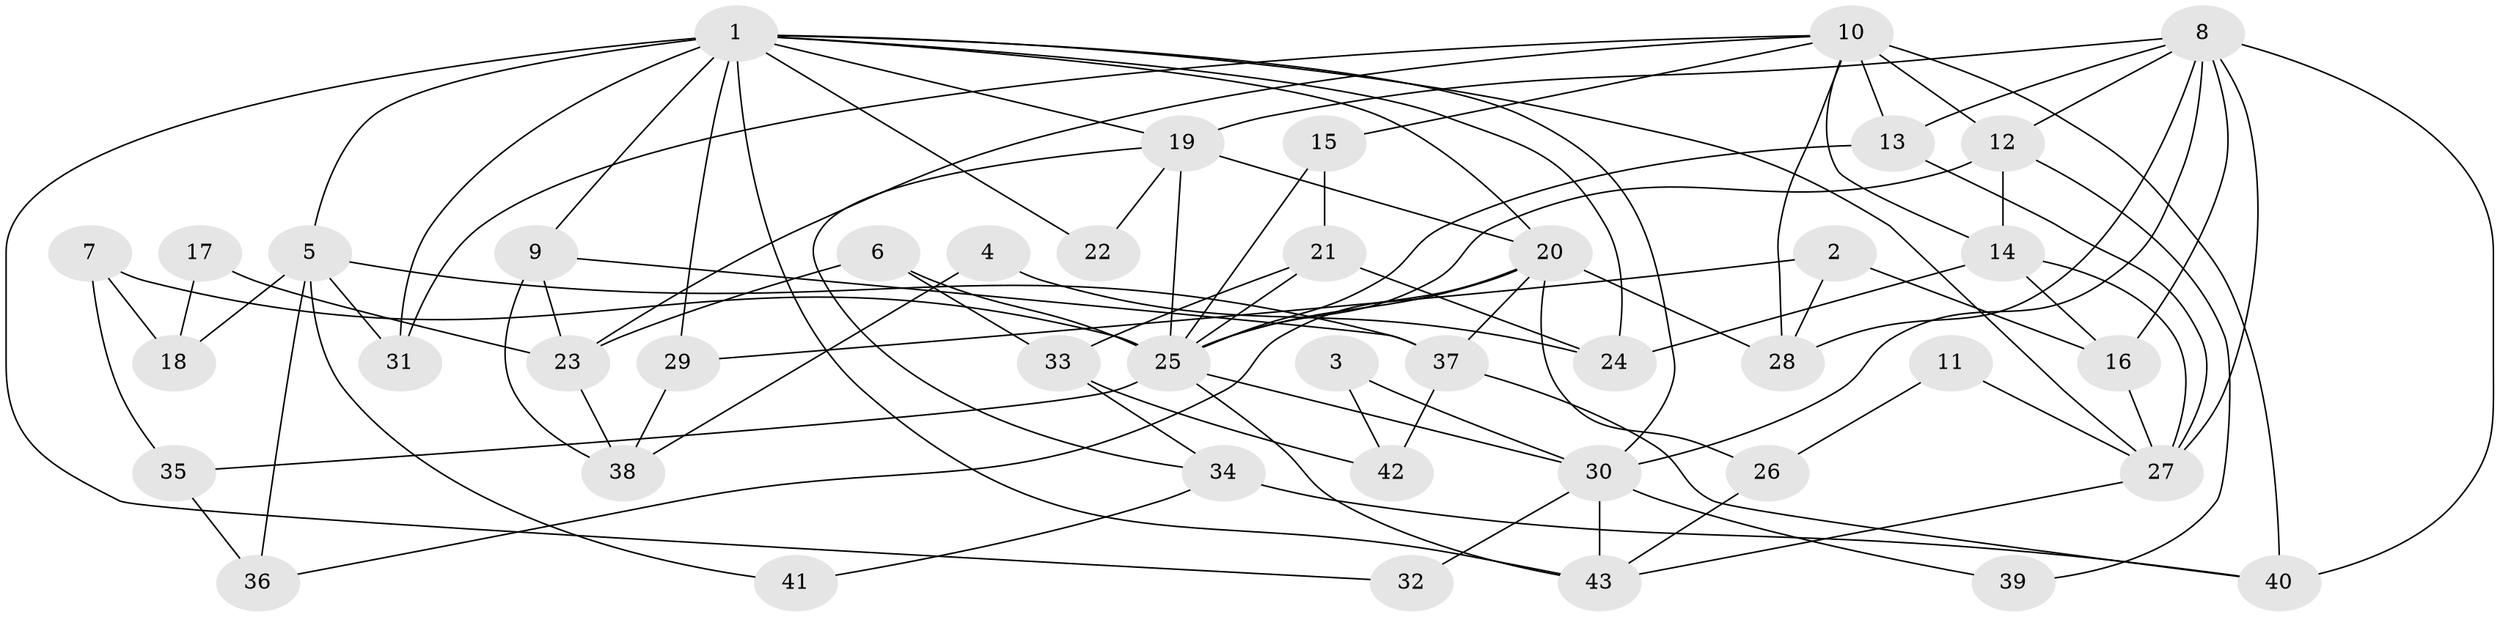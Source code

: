// original degree distribution, {5: 0.2463768115942029, 3: 0.2463768115942029, 2: 0.13043478260869565, 7: 0.028985507246376812, 4: 0.2753623188405797, 6: 0.057971014492753624, 8: 0.014492753623188406}
// Generated by graph-tools (version 1.1) at 2025/50/03/04/25 22:50:50]
// undirected, 43 vertices, 93 edges
graph export_dot {
  node [color=gray90,style=filled];
  1;
  2;
  3;
  4;
  5;
  6;
  7;
  8;
  9;
  10;
  11;
  12;
  13;
  14;
  15;
  16;
  17;
  18;
  19;
  20;
  21;
  22;
  23;
  24;
  25;
  26;
  27;
  28;
  29;
  30;
  31;
  32;
  33;
  34;
  35;
  36;
  37;
  38;
  39;
  40;
  41;
  42;
  43;
  1 -- 5 [weight=2.0];
  1 -- 9 [weight=1.0];
  1 -- 19 [weight=1.0];
  1 -- 20 [weight=1.0];
  1 -- 22 [weight=1.0];
  1 -- 24 [weight=1.0];
  1 -- 27 [weight=1.0];
  1 -- 29 [weight=1.0];
  1 -- 30 [weight=1.0];
  1 -- 31 [weight=1.0];
  1 -- 32 [weight=1.0];
  1 -- 43 [weight=1.0];
  2 -- 16 [weight=1.0];
  2 -- 28 [weight=1.0];
  2 -- 29 [weight=1.0];
  3 -- 30 [weight=1.0];
  3 -- 42 [weight=1.0];
  4 -- 24 [weight=1.0];
  4 -- 38 [weight=1.0];
  5 -- 18 [weight=1.0];
  5 -- 31 [weight=1.0];
  5 -- 36 [weight=1.0];
  5 -- 37 [weight=1.0];
  5 -- 41 [weight=1.0];
  6 -- 23 [weight=1.0];
  6 -- 25 [weight=1.0];
  6 -- 33 [weight=1.0];
  7 -- 18 [weight=1.0];
  7 -- 25 [weight=1.0];
  7 -- 35 [weight=1.0];
  8 -- 12 [weight=1.0];
  8 -- 13 [weight=1.0];
  8 -- 16 [weight=1.0];
  8 -- 19 [weight=1.0];
  8 -- 27 [weight=1.0];
  8 -- 28 [weight=1.0];
  8 -- 30 [weight=2.0];
  8 -- 40 [weight=1.0];
  9 -- 23 [weight=1.0];
  9 -- 37 [weight=1.0];
  9 -- 38 [weight=1.0];
  10 -- 12 [weight=2.0];
  10 -- 13 [weight=2.0];
  10 -- 14 [weight=1.0];
  10 -- 15 [weight=1.0];
  10 -- 23 [weight=1.0];
  10 -- 28 [weight=1.0];
  10 -- 31 [weight=1.0];
  10 -- 40 [weight=1.0];
  11 -- 26 [weight=1.0];
  11 -- 27 [weight=1.0];
  12 -- 14 [weight=1.0];
  12 -- 25 [weight=1.0];
  12 -- 39 [weight=1.0];
  13 -- 25 [weight=1.0];
  13 -- 27 [weight=2.0];
  14 -- 16 [weight=3.0];
  14 -- 24 [weight=1.0];
  14 -- 27 [weight=1.0];
  15 -- 21 [weight=1.0];
  15 -- 25 [weight=1.0];
  16 -- 27 [weight=1.0];
  17 -- 18 [weight=1.0];
  17 -- 23 [weight=1.0];
  19 -- 20 [weight=1.0];
  19 -- 22 [weight=1.0];
  19 -- 25 [weight=2.0];
  19 -- 34 [weight=1.0];
  20 -- 25 [weight=2.0];
  20 -- 26 [weight=1.0];
  20 -- 28 [weight=1.0];
  20 -- 36 [weight=1.0];
  20 -- 37 [weight=1.0];
  21 -- 24 [weight=1.0];
  21 -- 25 [weight=1.0];
  21 -- 33 [weight=1.0];
  23 -- 38 [weight=1.0];
  25 -- 30 [weight=1.0];
  25 -- 35 [weight=1.0];
  25 -- 43 [weight=1.0];
  26 -- 43 [weight=1.0];
  27 -- 43 [weight=1.0];
  29 -- 38 [weight=1.0];
  30 -- 32 [weight=1.0];
  30 -- 39 [weight=1.0];
  30 -- 43 [weight=1.0];
  33 -- 34 [weight=1.0];
  33 -- 42 [weight=1.0];
  34 -- 40 [weight=1.0];
  34 -- 41 [weight=1.0];
  35 -- 36 [weight=1.0];
  37 -- 40 [weight=1.0];
  37 -- 42 [weight=1.0];
}
